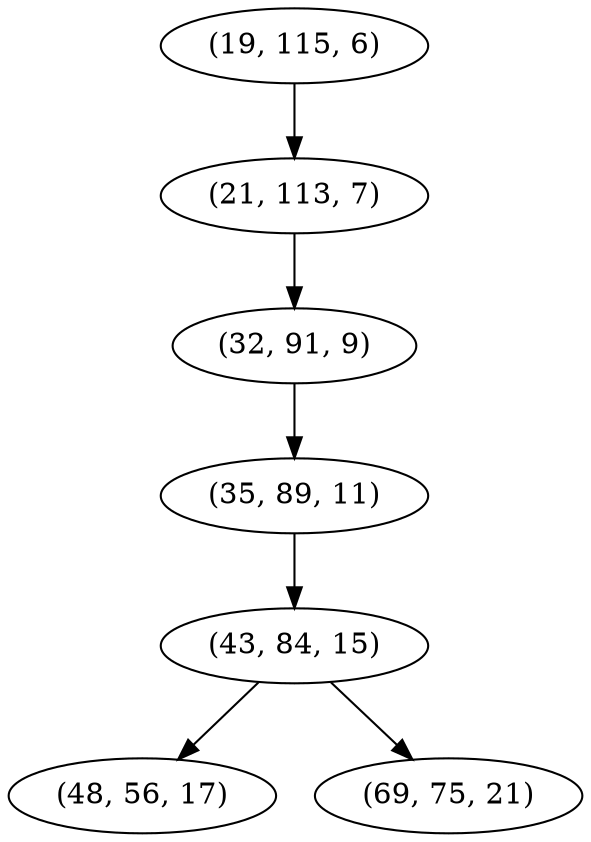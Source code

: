 digraph tree {
    "(19, 115, 6)";
    "(21, 113, 7)";
    "(32, 91, 9)";
    "(35, 89, 11)";
    "(43, 84, 15)";
    "(48, 56, 17)";
    "(69, 75, 21)";
    "(19, 115, 6)" -> "(21, 113, 7)";
    "(21, 113, 7)" -> "(32, 91, 9)";
    "(32, 91, 9)" -> "(35, 89, 11)";
    "(35, 89, 11)" -> "(43, 84, 15)";
    "(43, 84, 15)" -> "(48, 56, 17)";
    "(43, 84, 15)" -> "(69, 75, 21)";
}
